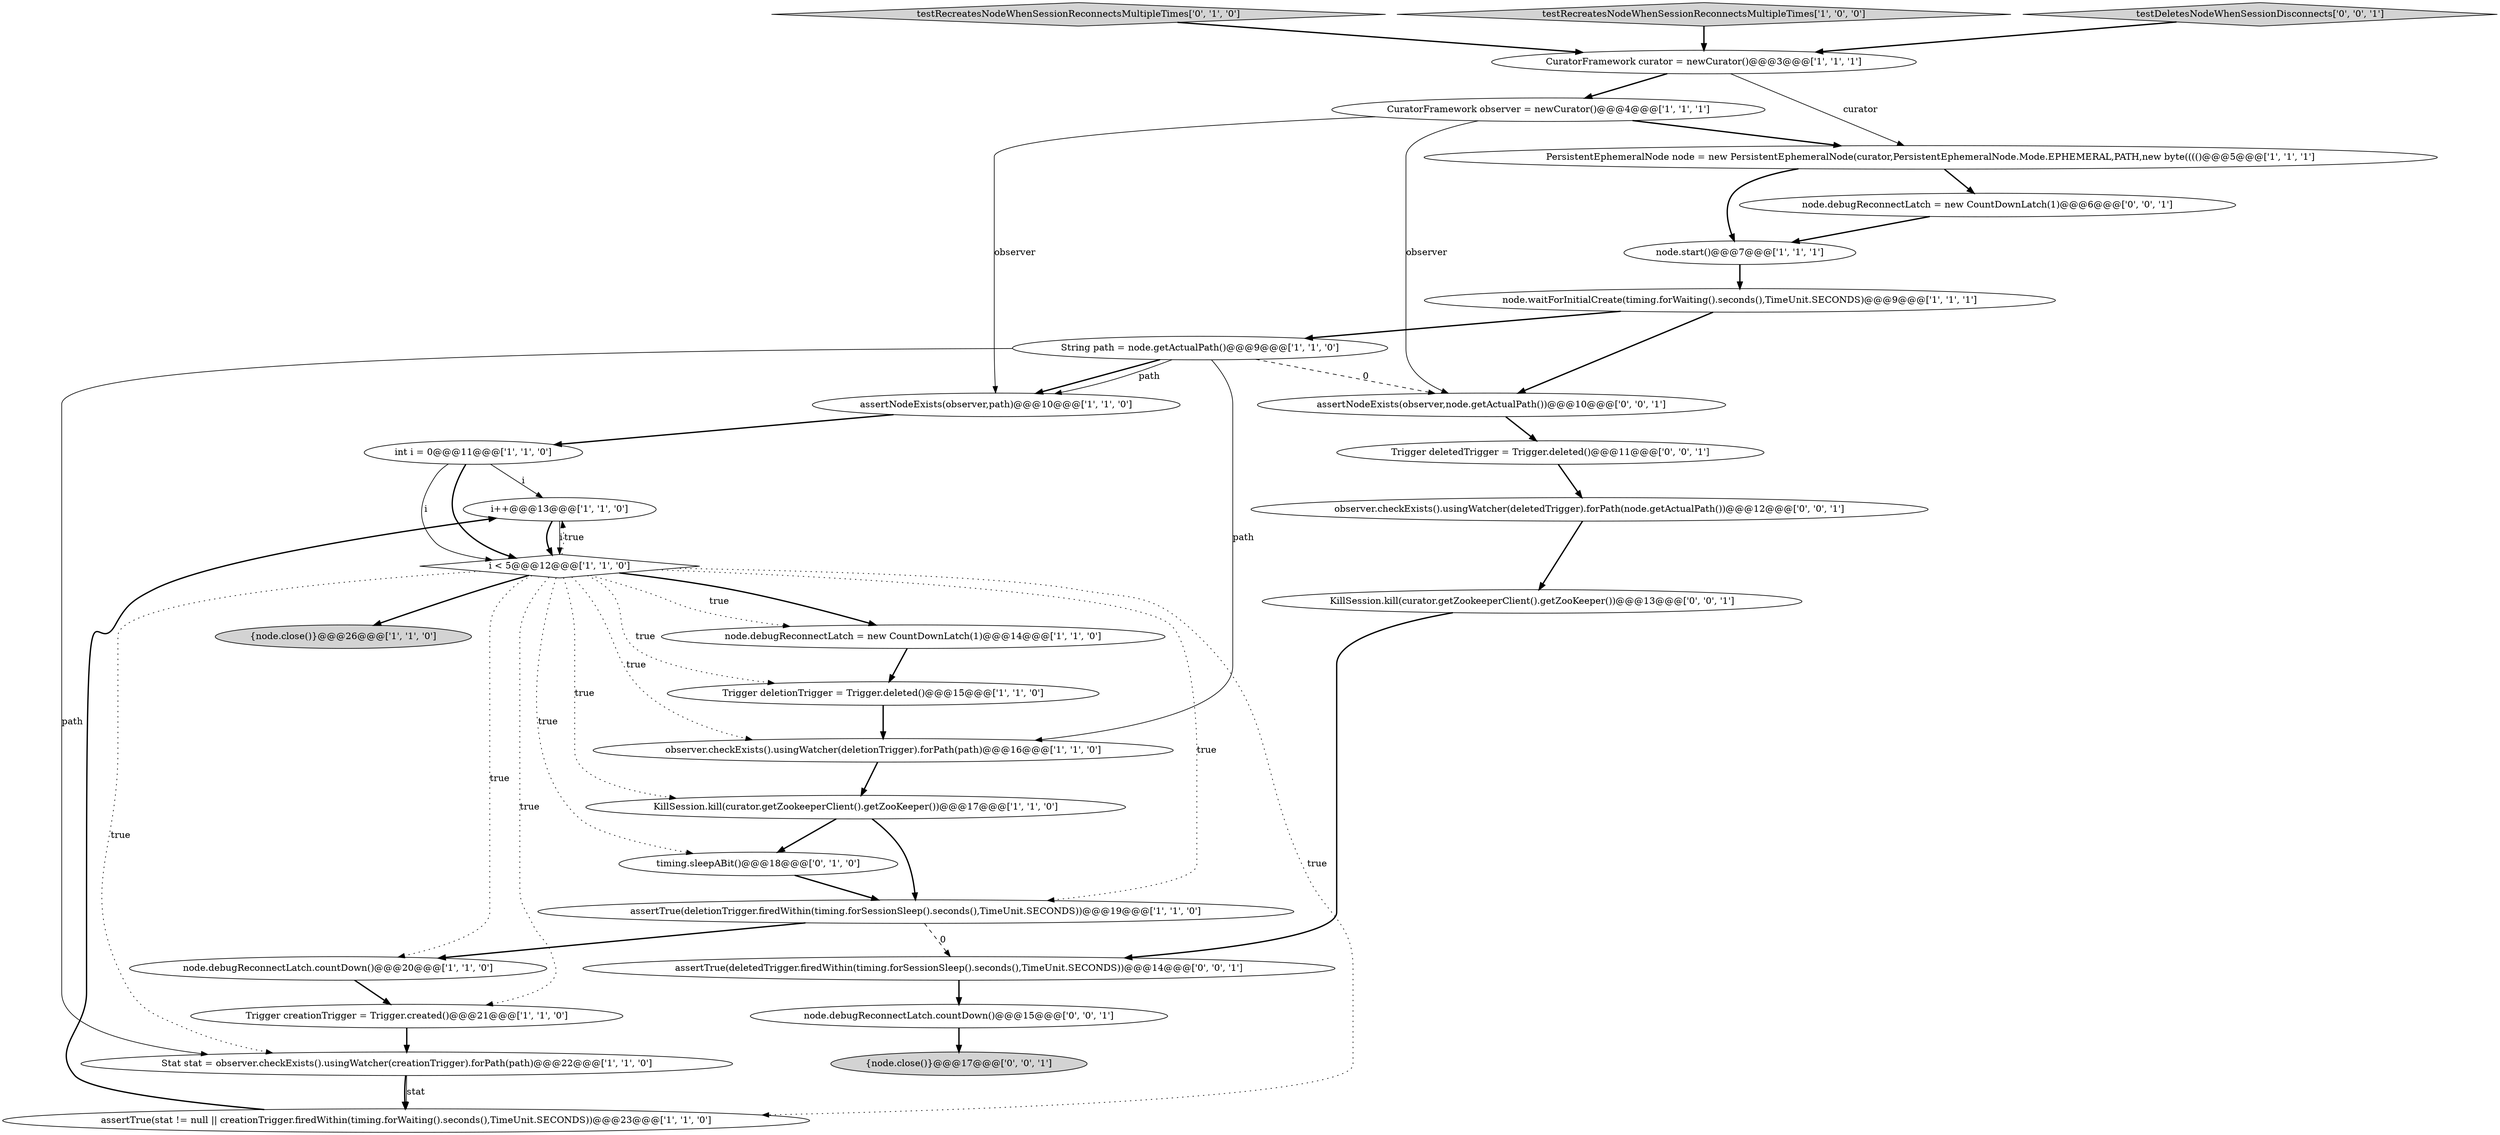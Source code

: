 digraph {
30 [style = filled, label = "assertTrue(deletedTrigger.firedWithin(timing.forSessionSleep().seconds(),TimeUnit.SECONDS))@@@14@@@['0', '0', '1']", fillcolor = white, shape = ellipse image = "AAA0AAABBB3BBB"];
16 [style = filled, label = "i++@@@13@@@['1', '1', '0']", fillcolor = white, shape = ellipse image = "AAA0AAABBB1BBB"];
17 [style = filled, label = "node.waitForInitialCreate(timing.forWaiting().seconds(),TimeUnit.SECONDS)@@@9@@@['1', '1', '1']", fillcolor = white, shape = ellipse image = "AAA0AAABBB1BBB"];
23 [style = filled, label = "KillSession.kill(curator.getZookeeperClient().getZooKeeper())@@@13@@@['0', '0', '1']", fillcolor = white, shape = ellipse image = "AAA0AAABBB3BBB"];
1 [style = filled, label = "assertNodeExists(observer,path)@@@10@@@['1', '1', '0']", fillcolor = white, shape = ellipse image = "AAA0AAABBB1BBB"];
28 [style = filled, label = "Trigger deletedTrigger = Trigger.deleted()@@@11@@@['0', '0', '1']", fillcolor = white, shape = ellipse image = "AAA0AAABBB3BBB"];
8 [style = filled, label = "{node.close()}@@@26@@@['1', '1', '0']", fillcolor = lightgray, shape = ellipse image = "AAA0AAABBB1BBB"];
22 [style = filled, label = "timing.sleepABit()@@@18@@@['0', '1', '0']", fillcolor = white, shape = ellipse image = "AAA1AAABBB2BBB"];
2 [style = filled, label = "Trigger creationTrigger = Trigger.created()@@@21@@@['1', '1', '0']", fillcolor = white, shape = ellipse image = "AAA0AAABBB1BBB"];
15 [style = filled, label = "KillSession.kill(curator.getZookeeperClient().getZooKeeper())@@@17@@@['1', '1', '0']", fillcolor = white, shape = ellipse image = "AAA0AAABBB1BBB"];
31 [style = filled, label = "node.debugReconnectLatch.countDown()@@@15@@@['0', '0', '1']", fillcolor = white, shape = ellipse image = "AAA0AAABBB3BBB"];
3 [style = filled, label = "node.start()@@@7@@@['1', '1', '1']", fillcolor = white, shape = ellipse image = "AAA0AAABBB1BBB"];
11 [style = filled, label = "int i = 0@@@11@@@['1', '1', '0']", fillcolor = white, shape = ellipse image = "AAA0AAABBB1BBB"];
21 [style = filled, label = "testRecreatesNodeWhenSessionReconnectsMultipleTimes['0', '1', '0']", fillcolor = lightgray, shape = diamond image = "AAA0AAABBB2BBB"];
14 [style = filled, label = "node.debugReconnectLatch.countDown()@@@20@@@['1', '1', '0']", fillcolor = white, shape = ellipse image = "AAA0AAABBB1BBB"];
0 [style = filled, label = "Stat stat = observer.checkExists().usingWatcher(creationTrigger).forPath(path)@@@22@@@['1', '1', '0']", fillcolor = white, shape = ellipse image = "AAA0AAABBB1BBB"];
18 [style = filled, label = "String path = node.getActualPath()@@@9@@@['1', '1', '0']", fillcolor = white, shape = ellipse image = "AAA0AAABBB1BBB"];
29 [style = filled, label = "node.debugReconnectLatch = new CountDownLatch(1)@@@6@@@['0', '0', '1']", fillcolor = white, shape = ellipse image = "AAA0AAABBB3BBB"];
6 [style = filled, label = "assertTrue(deletionTrigger.firedWithin(timing.forSessionSleep().seconds(),TimeUnit.SECONDS))@@@19@@@['1', '1', '0']", fillcolor = white, shape = ellipse image = "AAA0AAABBB1BBB"];
7 [style = filled, label = "assertTrue(stat != null || creationTrigger.firedWithin(timing.forWaiting().seconds(),TimeUnit.SECONDS))@@@23@@@['1', '1', '0']", fillcolor = white, shape = ellipse image = "AAA0AAABBB1BBB"];
5 [style = filled, label = "CuratorFramework curator = newCurator()@@@3@@@['1', '1', '1']", fillcolor = white, shape = ellipse image = "AAA0AAABBB1BBB"];
26 [style = filled, label = "observer.checkExists().usingWatcher(deletedTrigger).forPath(node.getActualPath())@@@12@@@['0', '0', '1']", fillcolor = white, shape = ellipse image = "AAA0AAABBB3BBB"];
25 [style = filled, label = "assertNodeExists(observer,node.getActualPath())@@@10@@@['0', '0', '1']", fillcolor = white, shape = ellipse image = "AAA0AAABBB3BBB"];
27 [style = filled, label = "{node.close()}@@@17@@@['0', '0', '1']", fillcolor = lightgray, shape = ellipse image = "AAA0AAABBB3BBB"];
19 [style = filled, label = "PersistentEphemeralNode node = new PersistentEphemeralNode(curator,PersistentEphemeralNode.Mode.EPHEMERAL,PATH,new byte(((()@@@5@@@['1', '1', '1']", fillcolor = white, shape = ellipse image = "AAA0AAABBB1BBB"];
13 [style = filled, label = "testRecreatesNodeWhenSessionReconnectsMultipleTimes['1', '0', '0']", fillcolor = lightgray, shape = diamond image = "AAA0AAABBB1BBB"];
12 [style = filled, label = "CuratorFramework observer = newCurator()@@@4@@@['1', '1', '1']", fillcolor = white, shape = ellipse image = "AAA0AAABBB1BBB"];
10 [style = filled, label = "observer.checkExists().usingWatcher(deletionTrigger).forPath(path)@@@16@@@['1', '1', '0']", fillcolor = white, shape = ellipse image = "AAA0AAABBB1BBB"];
4 [style = filled, label = "node.debugReconnectLatch = new CountDownLatch(1)@@@14@@@['1', '1', '0']", fillcolor = white, shape = ellipse image = "AAA0AAABBB1BBB"];
20 [style = filled, label = "i < 5@@@12@@@['1', '1', '0']", fillcolor = white, shape = diamond image = "AAA0AAABBB1BBB"];
24 [style = filled, label = "testDeletesNodeWhenSessionDisconnects['0', '0', '1']", fillcolor = lightgray, shape = diamond image = "AAA0AAABBB3BBB"];
9 [style = filled, label = "Trigger deletionTrigger = Trigger.deleted()@@@15@@@['1', '1', '0']", fillcolor = white, shape = ellipse image = "AAA0AAABBB1BBB"];
23->30 [style = bold, label=""];
19->3 [style = bold, label=""];
11->16 [style = solid, label="i"];
18->0 [style = solid, label="path"];
11->20 [style = solid, label="i"];
29->3 [style = bold, label=""];
6->30 [style = dashed, label="0"];
11->20 [style = bold, label=""];
20->2 [style = dotted, label="true"];
22->6 [style = bold, label=""];
0->7 [style = bold, label=""];
20->4 [style = bold, label=""];
7->16 [style = bold, label=""];
28->26 [style = bold, label=""];
20->8 [style = bold, label=""];
15->22 [style = bold, label=""];
20->16 [style = dotted, label="true"];
12->25 [style = solid, label="observer"];
15->6 [style = bold, label=""];
12->1 [style = solid, label="observer"];
20->0 [style = dotted, label="true"];
1->11 [style = bold, label=""];
30->31 [style = bold, label=""];
5->19 [style = solid, label="curator"];
18->25 [style = dashed, label="0"];
20->15 [style = dotted, label="true"];
3->17 [style = bold, label=""];
20->10 [style = dotted, label="true"];
25->28 [style = bold, label=""];
6->14 [style = bold, label=""];
19->29 [style = bold, label=""];
20->4 [style = dotted, label="true"];
4->9 [style = bold, label=""];
12->19 [style = bold, label=""];
21->5 [style = bold, label=""];
18->10 [style = solid, label="path"];
20->7 [style = dotted, label="true"];
20->22 [style = dotted, label="true"];
16->20 [style = bold, label=""];
14->2 [style = bold, label=""];
26->23 [style = bold, label=""];
18->1 [style = bold, label=""];
5->12 [style = bold, label=""];
10->15 [style = bold, label=""];
2->0 [style = bold, label=""];
16->20 [style = solid, label="i"];
0->7 [style = solid, label="stat"];
20->9 [style = dotted, label="true"];
24->5 [style = bold, label=""];
18->1 [style = solid, label="path"];
20->6 [style = dotted, label="true"];
31->27 [style = bold, label=""];
13->5 [style = bold, label=""];
17->25 [style = bold, label=""];
9->10 [style = bold, label=""];
20->14 [style = dotted, label="true"];
17->18 [style = bold, label=""];
}
